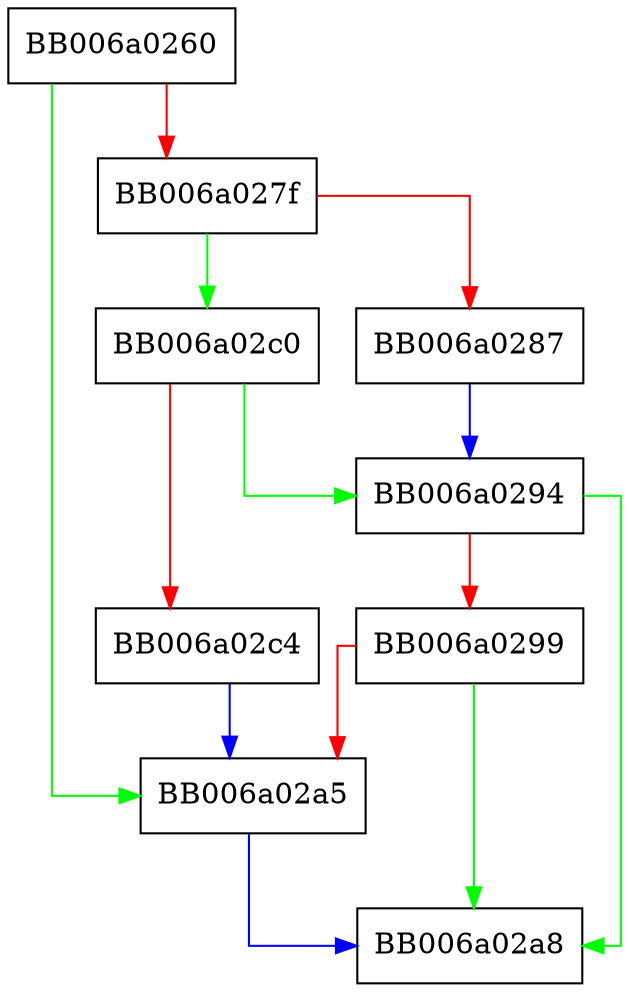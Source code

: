 digraph ossl_chacha20_einit {
  node [shape="box"];
  graph [splines=ortho];
  BB006a0260 -> BB006a02a5 [color="green"];
  BB006a0260 -> BB006a027f [color="red"];
  BB006a027f -> BB006a02c0 [color="green"];
  BB006a027f -> BB006a0287 [color="red"];
  BB006a0287 -> BB006a0294 [color="blue"];
  BB006a0294 -> BB006a02a8 [color="green"];
  BB006a0294 -> BB006a0299 [color="red"];
  BB006a0299 -> BB006a02a8 [color="green"];
  BB006a0299 -> BB006a02a5 [color="red"];
  BB006a02a5 -> BB006a02a8 [color="blue"];
  BB006a02c0 -> BB006a0294 [color="green"];
  BB006a02c0 -> BB006a02c4 [color="red"];
  BB006a02c4 -> BB006a02a5 [color="blue"];
}